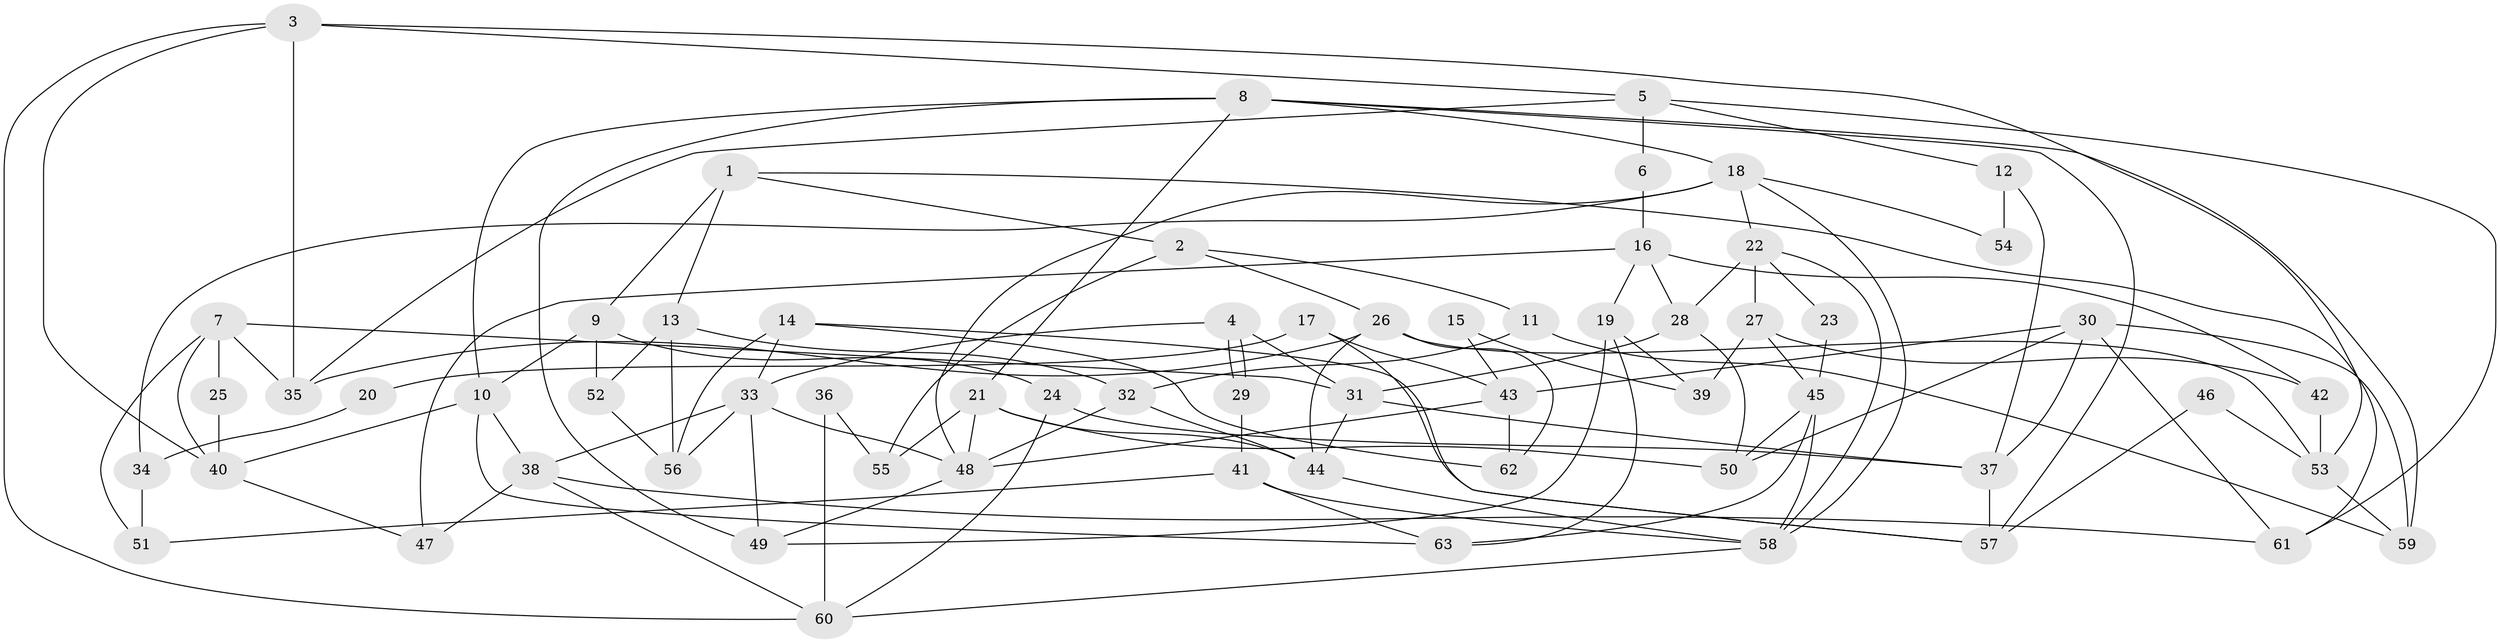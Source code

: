 // Generated by graph-tools (version 1.1) at 2025/50/03/09/25 03:50:05]
// undirected, 63 vertices, 126 edges
graph export_dot {
graph [start="1"]
  node [color=gray90,style=filled];
  1;
  2;
  3;
  4;
  5;
  6;
  7;
  8;
  9;
  10;
  11;
  12;
  13;
  14;
  15;
  16;
  17;
  18;
  19;
  20;
  21;
  22;
  23;
  24;
  25;
  26;
  27;
  28;
  29;
  30;
  31;
  32;
  33;
  34;
  35;
  36;
  37;
  38;
  39;
  40;
  41;
  42;
  43;
  44;
  45;
  46;
  47;
  48;
  49;
  50;
  51;
  52;
  53;
  54;
  55;
  56;
  57;
  58;
  59;
  60;
  61;
  62;
  63;
  1 -- 9;
  1 -- 2;
  1 -- 13;
  1 -- 61;
  2 -- 26;
  2 -- 11;
  2 -- 55;
  3 -- 53;
  3 -- 40;
  3 -- 5;
  3 -- 35;
  3 -- 60;
  4 -- 29;
  4 -- 29;
  4 -- 33;
  4 -- 31;
  5 -- 61;
  5 -- 6;
  5 -- 12;
  5 -- 35;
  6 -- 16;
  7 -- 35;
  7 -- 31;
  7 -- 25;
  7 -- 40;
  7 -- 51;
  8 -- 18;
  8 -- 10;
  8 -- 21;
  8 -- 49;
  8 -- 57;
  8 -- 59;
  9 -- 24;
  9 -- 10;
  9 -- 52;
  10 -- 38;
  10 -- 63;
  10 -- 40;
  11 -- 59;
  11 -- 32;
  12 -- 37;
  12 -- 54;
  13 -- 56;
  13 -- 32;
  13 -- 52;
  14 -- 33;
  14 -- 57;
  14 -- 56;
  14 -- 62;
  15 -- 39;
  15 -- 43;
  16 -- 42;
  16 -- 28;
  16 -- 19;
  16 -- 47;
  17 -- 43;
  17 -- 57;
  17 -- 20;
  18 -- 48;
  18 -- 58;
  18 -- 22;
  18 -- 34;
  18 -- 54;
  19 -- 49;
  19 -- 39;
  19 -- 63;
  20 -- 34;
  21 -- 44;
  21 -- 48;
  21 -- 50;
  21 -- 55;
  22 -- 28;
  22 -- 23;
  22 -- 27;
  22 -- 58;
  23 -- 45;
  24 -- 37;
  24 -- 60;
  25 -- 40;
  26 -- 35;
  26 -- 44;
  26 -- 53;
  26 -- 62;
  27 -- 45;
  27 -- 39;
  27 -- 42;
  28 -- 50;
  28 -- 31;
  29 -- 41;
  30 -- 43;
  30 -- 61;
  30 -- 37;
  30 -- 50;
  30 -- 59;
  31 -- 44;
  31 -- 37;
  32 -- 48;
  32 -- 44;
  33 -- 56;
  33 -- 49;
  33 -- 38;
  33 -- 48;
  34 -- 51;
  36 -- 55;
  36 -- 60;
  37 -- 57;
  38 -- 47;
  38 -- 60;
  38 -- 61;
  40 -- 47;
  41 -- 63;
  41 -- 58;
  41 -- 51;
  42 -- 53;
  43 -- 48;
  43 -- 62;
  44 -- 58;
  45 -- 58;
  45 -- 50;
  45 -- 63;
  46 -- 53;
  46 -- 57;
  48 -- 49;
  52 -- 56;
  53 -- 59;
  58 -- 60;
}
